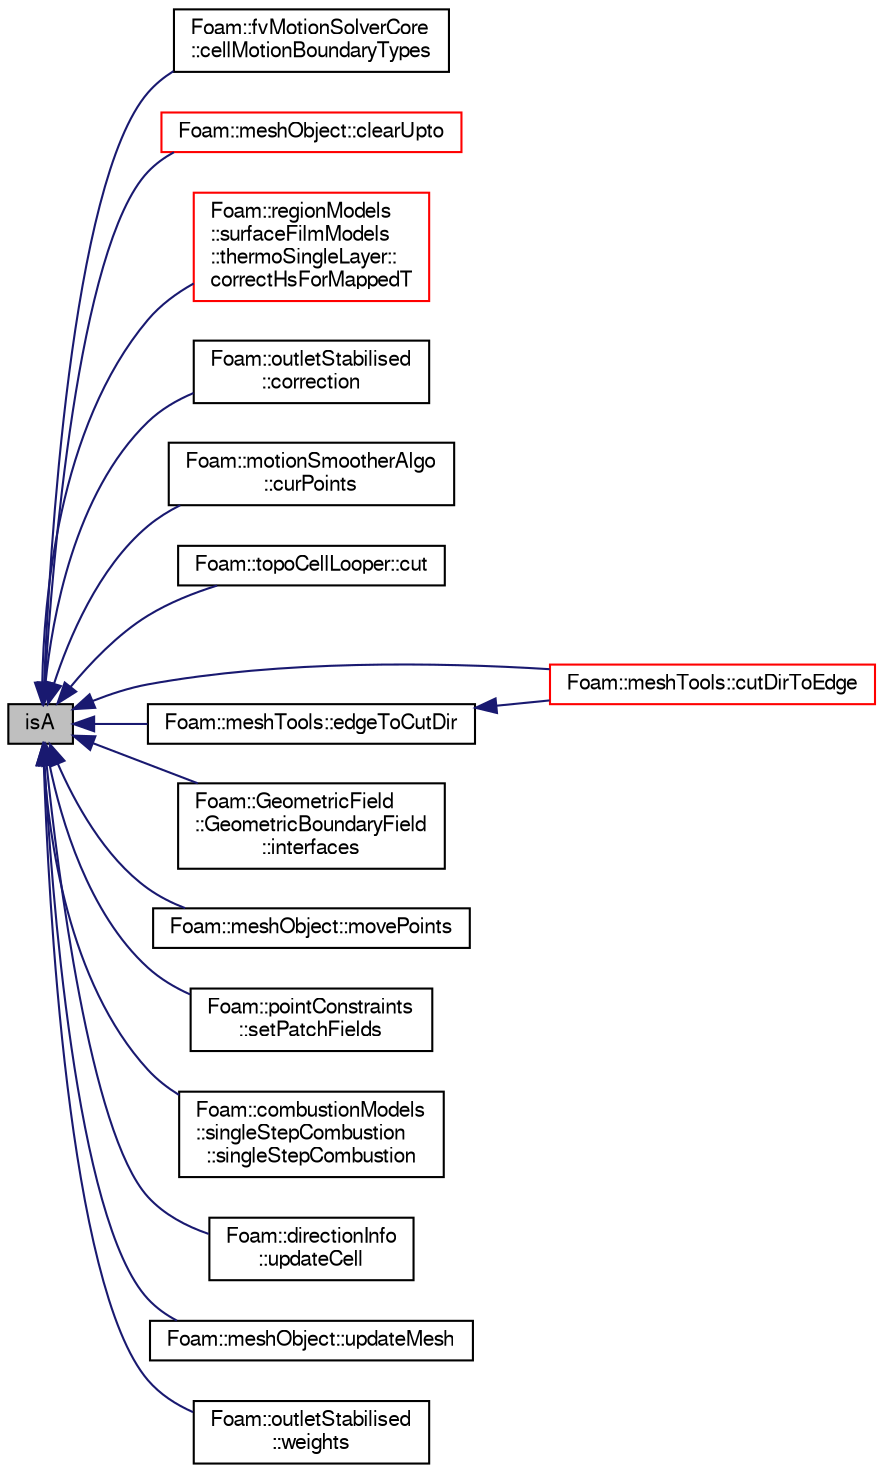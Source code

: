digraph "isA"
{
  bgcolor="transparent";
  edge [fontname="FreeSans",fontsize="10",labelfontname="FreeSans",labelfontsize="10"];
  node [fontname="FreeSans",fontsize="10",shape=record];
  rankdir="LR";
  Node1 [label="isA",height=0.2,width=0.4,color="black", fillcolor="grey75", style="filled" fontcolor="black"];
  Node1 -> Node2 [dir="back",color="midnightblue",fontsize="10",style="solid",fontname="FreeSans"];
  Node2 [label="Foam::fvMotionSolverCore\l::cellMotionBoundaryTypes",height=0.2,width=0.4,color="black",URL="$a00858.html#a865df08dc3cc4baca8402afa7e7bcc9e"];
  Node1 -> Node3 [dir="back",color="midnightblue",fontsize="10",style="solid",fontname="FreeSans"];
  Node3 [label="Foam::meshObject::clearUpto",height=0.2,width=0.4,color="red",URL="$a01426.html#a0dc06f14bf957cd6ad1714a838338857",tooltip="Clear all meshObject derived from FromType up to (but not including) "];
  Node1 -> Node4 [dir="back",color="midnightblue",fontsize="10",style="solid",fontname="FreeSans"];
  Node4 [label="Foam::regionModels\l::surfaceFilmModels\l::thermoSingleLayer::\lcorrectHsForMappedT",height=0.2,width=0.4,color="red",URL="$a02527.html#af85199505c20475372e6e7e6f12c289f",tooltip="Correct sensible enthalpy for mapped temperature fields. "];
  Node1 -> Node5 [dir="back",color="midnightblue",fontsize="10",style="solid",fontname="FreeSans"];
  Node5 [label="Foam::outletStabilised\l::correction",height=0.2,width=0.4,color="black",URL="$a01702.html#a575a424a2a3d61de0e8d6ad368b61be1",tooltip="Return the explicit correction to the face-interpolate. "];
  Node1 -> Node6 [dir="back",color="midnightblue",fontsize="10",style="solid",fontname="FreeSans"];
  Node6 [label="Foam::motionSmootherAlgo\l::curPoints",height=0.2,width=0.4,color="black",URL="$a01487.html#a897bb9550f17845c9ab361582659cbee",tooltip="Get the current points (oldPoints+scale*displacement) "];
  Node1 -> Node7 [dir="back",color="midnightblue",fontsize="10",style="solid",fontname="FreeSans"];
  Node7 [label="Foam::topoCellLooper::cut",height=0.2,width=0.4,color="black",URL="$a02559.html#a57a0014495f8049ba5a41bc5fba01230",tooltip="Create cut along circumference of cellI. Gets current mesh cuts. "];
  Node1 -> Node8 [dir="back",color="midnightblue",fontsize="10",style="solid",fontname="FreeSans"];
  Node8 [label="Foam::meshTools::cutDirToEdge",height=0.2,width=0.4,color="red",URL="$a10290.html#a56664f3017553939ea9760e96b9e24f2",tooltip="Reverse of edgeToCutDir: given direction find edge bundle and. "];
  Node1 -> Node9 [dir="back",color="midnightblue",fontsize="10",style="solid",fontname="FreeSans"];
  Node9 [label="Foam::meshTools::edgeToCutDir",height=0.2,width=0.4,color="black",URL="$a10290.html#aaae026ffd1b269c8a220c6bb1bc95fa7",tooltip="Given edge on hex find all &#39;parallel&#39; (i.e. non-connected) "];
  Node9 -> Node8 [dir="back",color="midnightblue",fontsize="10",style="solid",fontname="FreeSans"];
  Node1 -> Node10 [dir="back",color="midnightblue",fontsize="10",style="solid",fontname="FreeSans"];
  Node10 [label="Foam::GeometricField\l::GeometricBoundaryField\l::interfaces",height=0.2,width=0.4,color="black",URL="$a00895.html#a3a1ef4a53bac020e201d4cb80eedd462",tooltip="Return a list of pointers for each patch field with only those. "];
  Node1 -> Node11 [dir="back",color="midnightblue",fontsize="10",style="solid",fontname="FreeSans"];
  Node11 [label="Foam::meshObject::movePoints",height=0.2,width=0.4,color="black",URL="$a01426.html#a1f0776a32a30d50c5b33489cb05f4d11"];
  Node1 -> Node12 [dir="back",color="midnightblue",fontsize="10",style="solid",fontname="FreeSans"];
  Node12 [label="Foam::pointConstraints\l::setPatchFields",height=0.2,width=0.4,color="black",URL="$a01816.html#a1b6bb2c50c9e39688aa71d2263865d68",tooltip="Helper: set patchField values from internal values (on. "];
  Node1 -> Node13 [dir="back",color="midnightblue",fontsize="10",style="solid",fontname="FreeSans"];
  Node13 [label="Foam::combustionModels\l::singleStepCombustion\l::singleStepCombustion",height=0.2,width=0.4,color="black",URL="$a02257.html#a3c13c74e0008e367dc193e0198c258cc",tooltip="Construct from components. "];
  Node1 -> Node14 [dir="back",color="midnightblue",fontsize="10",style="solid",fontname="FreeSans"];
  Node14 [label="Foam::directionInfo\l::updateCell",height=0.2,width=0.4,color="black",URL="$a00520.html#a590b938e5b9283bf1d9f095803dba398",tooltip="Influence of neighbouring face. "];
  Node1 -> Node15 [dir="back",color="midnightblue",fontsize="10",style="solid",fontname="FreeSans"];
  Node15 [label="Foam::meshObject::updateMesh",height=0.2,width=0.4,color="black",URL="$a01426.html#a35d9e31943796db6cf19e39e089af8c2"];
  Node1 -> Node16 [dir="back",color="midnightblue",fontsize="10",style="solid",fontname="FreeSans"];
  Node16 [label="Foam::outletStabilised\l::weights",height=0.2,width=0.4,color="black",URL="$a01702.html#a845f807ae2621854059e313269e7895a",tooltip="Return the interpolation weighting factors. "];
}
